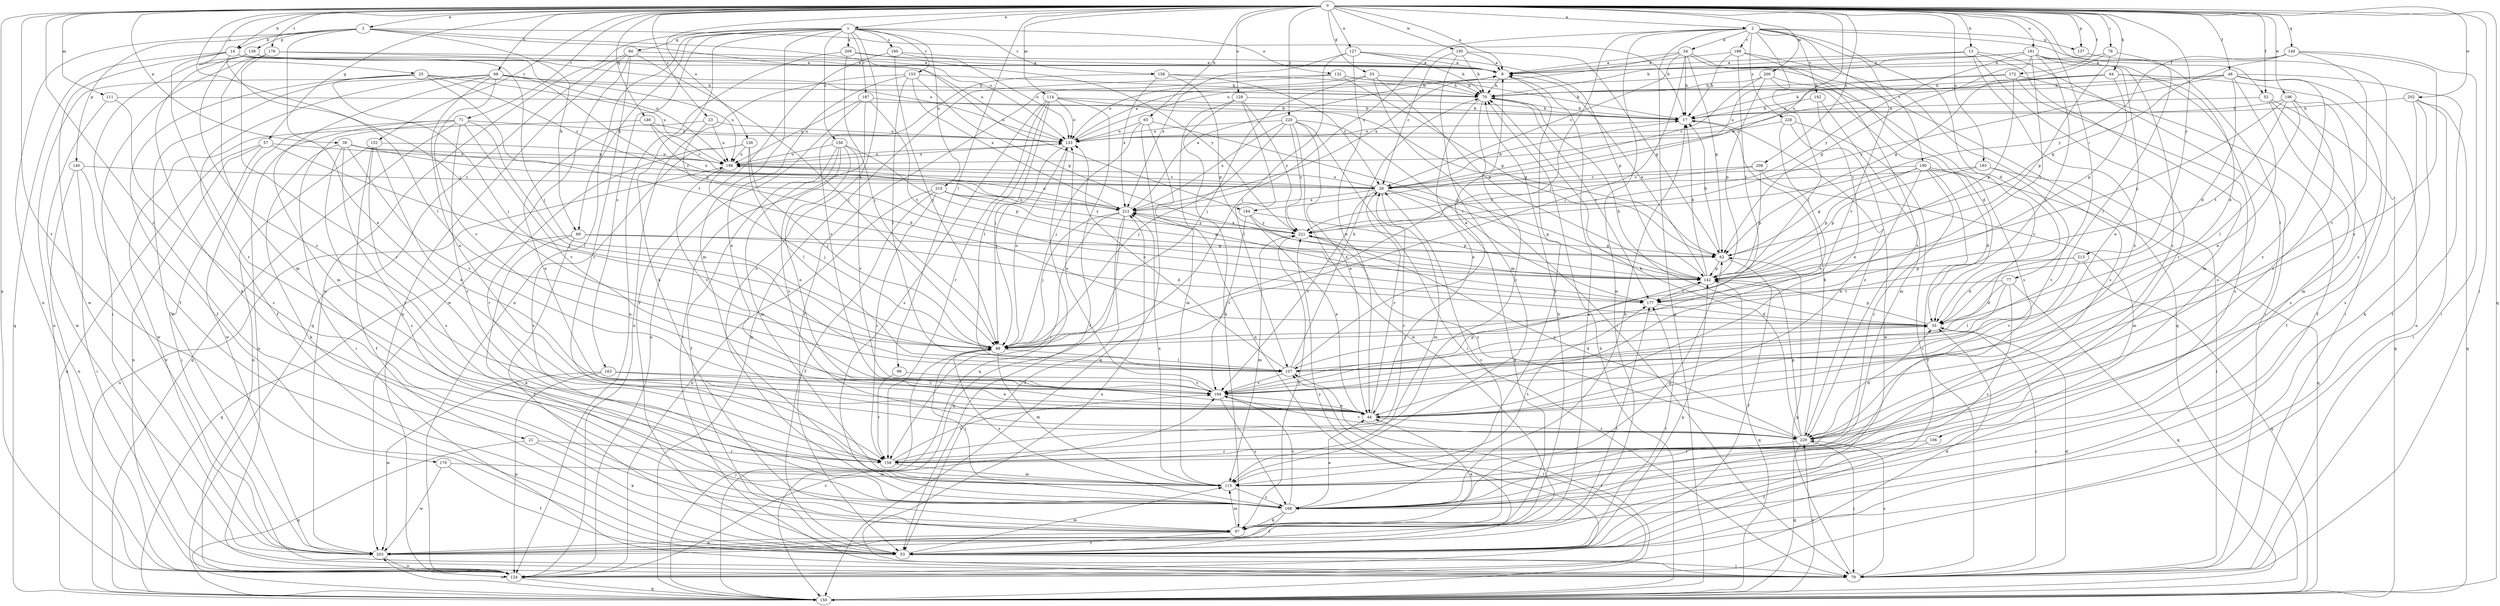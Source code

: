 strict digraph  {
0;
1;
2;
3;
8;
13;
14;
17;
21;
23;
25;
26;
33;
34;
35;
39;
44;
48;
52;
53;
57;
60;
62;
64;
65;
68;
69;
70;
71;
77;
78;
79;
88;
97;
98;
106;
107;
111;
114;
115;
124;
126;
127;
128;
132;
133;
137;
139;
140;
142;
146;
149;
150;
152;
153;
156;
158;
159;
160;
163;
168;
170;
172;
176;
177;
181;
183;
184;
186;
187;
188;
190;
192;
194;
195;
196;
200;
202;
203;
208;
209;
210;
212;
213;
220;
221;
228;
229;
0 -> 1  [label=a];
0 -> 2  [label=a];
0 -> 3  [label=a];
0 -> 8  [label=a];
0 -> 13  [label=b];
0 -> 14  [label=b];
0 -> 21  [label=c];
0 -> 23  [label=c];
0 -> 25  [label=c];
0 -> 33  [label=d];
0 -> 39  [label=e];
0 -> 48  [label=f];
0 -> 52  [label=f];
0 -> 57  [label=g];
0 -> 64  [label=h];
0 -> 65  [label=h];
0 -> 68  [label=h];
0 -> 71  [label=i];
0 -> 77  [label=i];
0 -> 78  [label=i];
0 -> 79  [label=i];
0 -> 88  [label=j];
0 -> 98  [label=l];
0 -> 106  [label=l];
0 -> 111  [label=m];
0 -> 114  [label=m];
0 -> 124  [label=n];
0 -> 126  [label=o];
0 -> 127  [label=o];
0 -> 128  [label=o];
0 -> 137  [label=p];
0 -> 146  [label=q];
0 -> 149  [label=q];
0 -> 150  [label=q];
0 -> 152  [label=r];
0 -> 170  [label=t];
0 -> 172  [label=t];
0 -> 176  [label=t];
0 -> 181  [label=u];
0 -> 183  [label=u];
0 -> 184  [label=u];
0 -> 195  [label=w];
0 -> 196  [label=w];
0 -> 200  [label=w];
0 -> 202  [label=w];
0 -> 208  [label=x];
0 -> 213  [label=y];
0 -> 220  [label=y];
1 -> 60  [label=g];
1 -> 69  [label=h];
1 -> 97  [label=k];
1 -> 115  [label=m];
1 -> 124  [label=n];
1 -> 132  [label=o];
1 -> 153  [label=r];
1 -> 156  [label=r];
1 -> 158  [label=r];
1 -> 160  [label=s];
1 -> 163  [label=s];
1 -> 168  [label=s];
1 -> 187  [label=v];
1 -> 203  [label=w];
1 -> 209  [label=x];
1 -> 210  [label=x];
2 -> 34  [label=d];
2 -> 35  [label=d];
2 -> 52  [label=f];
2 -> 88  [label=j];
2 -> 107  [label=l];
2 -> 137  [label=p];
2 -> 150  [label=q];
2 -> 188  [label=v];
2 -> 190  [label=v];
2 -> 192  [label=v];
2 -> 194  [label=v];
2 -> 203  [label=w];
2 -> 212  [label=x];
2 -> 228  [label=z];
3 -> 14  [label=b];
3 -> 17  [label=b];
3 -> 44  [label=e];
3 -> 69  [label=h];
3 -> 124  [label=n];
3 -> 133  [label=o];
3 -> 139  [label=p];
3 -> 140  [label=p];
3 -> 184  [label=u];
8 -> 70  [label=h];
8 -> 168  [label=s];
13 -> 8  [label=a];
13 -> 70  [label=h];
13 -> 79  [label=i];
13 -> 115  [label=m];
13 -> 159  [label=r];
13 -> 229  [label=z];
14 -> 8  [label=a];
14 -> 88  [label=j];
14 -> 107  [label=l];
14 -> 150  [label=q];
14 -> 159  [label=r];
14 -> 186  [label=u];
14 -> 203  [label=w];
17 -> 133  [label=o];
17 -> 229  [label=z];
21 -> 97  [label=k];
21 -> 150  [label=q];
21 -> 159  [label=r];
23 -> 35  [label=d];
23 -> 44  [label=e];
23 -> 133  [label=o];
23 -> 186  [label=u];
25 -> 26  [label=c];
25 -> 53  [label=f];
25 -> 70  [label=h];
25 -> 88  [label=j];
25 -> 124  [label=n];
25 -> 177  [label=t];
25 -> 186  [label=u];
26 -> 17  [label=b];
26 -> 97  [label=k];
26 -> 115  [label=m];
26 -> 142  [label=p];
26 -> 186  [label=u];
26 -> 194  [label=v];
26 -> 212  [label=x];
33 -> 70  [label=h];
33 -> 79  [label=i];
33 -> 88  [label=j];
33 -> 133  [label=o];
33 -> 142  [label=p];
34 -> 8  [label=a];
34 -> 17  [label=b];
34 -> 26  [label=c];
34 -> 62  [label=g];
34 -> 88  [label=j];
34 -> 150  [label=q];
34 -> 168  [label=s];
34 -> 212  [label=x];
35 -> 70  [label=h];
35 -> 79  [label=i];
35 -> 88  [label=j];
35 -> 142  [label=p];
39 -> 26  [label=c];
39 -> 97  [label=k];
39 -> 159  [label=r];
39 -> 168  [label=s];
39 -> 186  [label=u];
39 -> 194  [label=v];
39 -> 212  [label=x];
44 -> 26  [label=c];
44 -> 229  [label=z];
48 -> 26  [label=c];
48 -> 35  [label=d];
48 -> 44  [label=e];
48 -> 53  [label=f];
48 -> 70  [label=h];
48 -> 124  [label=n];
48 -> 221  [label=y];
48 -> 229  [label=z];
52 -> 17  [label=b];
52 -> 53  [label=f];
52 -> 150  [label=q];
52 -> 168  [label=s];
53 -> 79  [label=i];
53 -> 115  [label=m];
53 -> 142  [label=p];
53 -> 177  [label=t];
53 -> 221  [label=y];
57 -> 79  [label=i];
57 -> 88  [label=j];
57 -> 124  [label=n];
57 -> 150  [label=q];
57 -> 186  [label=u];
60 -> 8  [label=a];
60 -> 88  [label=j];
60 -> 124  [label=n];
60 -> 150  [label=q];
60 -> 159  [label=r];
60 -> 203  [label=w];
62 -> 17  [label=b];
62 -> 53  [label=f];
62 -> 142  [label=p];
64 -> 17  [label=b];
64 -> 35  [label=d];
64 -> 70  [label=h];
64 -> 133  [label=o];
64 -> 142  [label=p];
64 -> 229  [label=z];
65 -> 88  [label=j];
65 -> 115  [label=m];
65 -> 133  [label=o];
65 -> 142  [label=p];
65 -> 150  [label=q];
68 -> 44  [label=e];
68 -> 53  [label=f];
68 -> 70  [label=h];
68 -> 115  [label=m];
68 -> 142  [label=p];
68 -> 186  [label=u];
68 -> 194  [label=v];
68 -> 203  [label=w];
69 -> 35  [label=d];
69 -> 53  [label=f];
69 -> 62  [label=g];
69 -> 97  [label=k];
69 -> 150  [label=q];
70 -> 17  [label=b];
70 -> 44  [label=e];
70 -> 159  [label=r];
70 -> 177  [label=t];
71 -> 79  [label=i];
71 -> 107  [label=l];
71 -> 124  [label=n];
71 -> 133  [label=o];
71 -> 150  [label=q];
71 -> 159  [label=r];
71 -> 194  [label=v];
71 -> 203  [label=w];
77 -> 35  [label=d];
77 -> 107  [label=l];
77 -> 150  [label=q];
77 -> 168  [label=s];
77 -> 177  [label=t];
78 -> 8  [label=a];
78 -> 62  [label=g];
78 -> 107  [label=l];
78 -> 142  [label=p];
79 -> 35  [label=d];
79 -> 62  [label=g];
79 -> 212  [label=x];
79 -> 229  [label=z];
88 -> 107  [label=l];
88 -> 115  [label=m];
88 -> 133  [label=o];
88 -> 168  [label=s];
97 -> 26  [label=c];
97 -> 44  [label=e];
97 -> 53  [label=f];
97 -> 70  [label=h];
97 -> 115  [label=m];
97 -> 203  [label=w];
97 -> 221  [label=y];
98 -> 159  [label=r];
98 -> 194  [label=v];
106 -> 53  [label=f];
106 -> 159  [label=r];
107 -> 8  [label=a];
107 -> 35  [label=d];
107 -> 70  [label=h];
107 -> 133  [label=o];
107 -> 194  [label=v];
111 -> 17  [label=b];
111 -> 168  [label=s];
111 -> 203  [label=w];
114 -> 17  [label=b];
114 -> 53  [label=f];
114 -> 62  [label=g];
114 -> 88  [label=j];
114 -> 107  [label=l];
114 -> 133  [label=o];
114 -> 159  [label=r];
114 -> 168  [label=s];
115 -> 168  [label=s];
115 -> 177  [label=t];
115 -> 212  [label=x];
124 -> 35  [label=d];
124 -> 107  [label=l];
124 -> 150  [label=q];
124 -> 194  [label=v];
126 -> 88  [label=j];
126 -> 107  [label=l];
126 -> 159  [label=r];
126 -> 168  [label=s];
126 -> 186  [label=u];
127 -> 8  [label=a];
127 -> 44  [label=e];
127 -> 70  [label=h];
127 -> 88  [label=j];
127 -> 142  [label=p];
127 -> 212  [label=x];
128 -> 17  [label=b];
128 -> 97  [label=k];
128 -> 107  [label=l];
128 -> 124  [label=n];
128 -> 221  [label=y];
132 -> 17  [label=b];
132 -> 53  [label=f];
132 -> 62  [label=g];
132 -> 70  [label=h];
132 -> 150  [label=q];
133 -> 8  [label=a];
133 -> 88  [label=j];
133 -> 150  [label=q];
133 -> 186  [label=u];
137 -> 79  [label=i];
139 -> 8  [label=a];
139 -> 53  [label=f];
139 -> 97  [label=k];
139 -> 133  [label=o];
139 -> 229  [label=z];
140 -> 26  [label=c];
140 -> 79  [label=i];
140 -> 124  [label=n];
140 -> 203  [label=w];
142 -> 8  [label=a];
142 -> 17  [label=b];
142 -> 150  [label=q];
142 -> 177  [label=t];
146 -> 26  [label=c];
146 -> 133  [label=o];
146 -> 203  [label=w];
146 -> 212  [label=x];
149 -> 8  [label=a];
149 -> 44  [label=e];
149 -> 62  [label=g];
149 -> 79  [label=i];
149 -> 194  [label=v];
149 -> 221  [label=y];
150 -> 70  [label=h];
150 -> 88  [label=j];
150 -> 107  [label=l];
150 -> 186  [label=u];
150 -> 203  [label=w];
150 -> 229  [label=z];
152 -> 44  [label=e];
152 -> 53  [label=f];
152 -> 124  [label=n];
152 -> 168  [label=s];
152 -> 186  [label=u];
153 -> 44  [label=e];
153 -> 62  [label=g];
153 -> 70  [label=h];
153 -> 107  [label=l];
153 -> 124  [label=n];
153 -> 212  [label=x];
156 -> 44  [label=e];
156 -> 53  [label=f];
156 -> 115  [label=m];
156 -> 142  [label=p];
156 -> 186  [label=u];
156 -> 194  [label=v];
156 -> 229  [label=z];
158 -> 26  [label=c];
158 -> 70  [label=h];
158 -> 142  [label=p];
158 -> 194  [label=v];
158 -> 212  [label=x];
159 -> 26  [label=c];
159 -> 115  [label=m];
159 -> 194  [label=v];
160 -> 8  [label=a];
160 -> 53  [label=f];
160 -> 88  [label=j];
160 -> 133  [label=o];
163 -> 44  [label=e];
163 -> 124  [label=n];
163 -> 194  [label=v];
163 -> 203  [label=w];
168 -> 17  [label=b];
168 -> 44  [label=e];
168 -> 53  [label=f];
168 -> 62  [label=g];
168 -> 88  [label=j];
168 -> 97  [label=k];
168 -> 194  [label=v];
170 -> 53  [label=f];
170 -> 115  [label=m];
170 -> 203  [label=w];
172 -> 53  [label=f];
172 -> 70  [label=h];
172 -> 142  [label=p];
172 -> 168  [label=s];
172 -> 186  [label=u];
176 -> 8  [label=a];
176 -> 79  [label=i];
176 -> 115  [label=m];
176 -> 133  [label=o];
176 -> 159  [label=r];
177 -> 35  [label=d];
177 -> 212  [label=x];
181 -> 8  [label=a];
181 -> 44  [label=e];
181 -> 62  [label=g];
181 -> 88  [label=j];
181 -> 133  [label=o];
181 -> 168  [label=s];
181 -> 177  [label=t];
181 -> 221  [label=y];
181 -> 229  [label=z];
183 -> 26  [label=c];
183 -> 79  [label=i];
183 -> 142  [label=p];
183 -> 194  [label=v];
184 -> 44  [label=e];
184 -> 142  [label=p];
184 -> 194  [label=v];
184 -> 221  [label=y];
186 -> 26  [label=c];
186 -> 88  [label=j];
186 -> 133  [label=o];
186 -> 194  [label=v];
187 -> 17  [label=b];
187 -> 79  [label=i];
187 -> 124  [label=n];
187 -> 177  [label=t];
187 -> 186  [label=u];
188 -> 8  [label=a];
188 -> 17  [label=b];
188 -> 168  [label=s];
188 -> 177  [label=t];
188 -> 229  [label=z];
190 -> 26  [label=c];
190 -> 35  [label=d];
190 -> 44  [label=e];
190 -> 53  [label=f];
190 -> 62  [label=g];
190 -> 142  [label=p];
190 -> 150  [label=q];
190 -> 159  [label=r];
192 -> 17  [label=b];
192 -> 44  [label=e];
192 -> 115  [label=m];
194 -> 44  [label=e];
194 -> 133  [label=o];
194 -> 142  [label=p];
194 -> 168  [label=s];
195 -> 8  [label=a];
195 -> 26  [label=c];
195 -> 62  [label=g];
195 -> 70  [label=h];
195 -> 115  [label=m];
196 -> 17  [label=b];
196 -> 107  [label=l];
196 -> 115  [label=m];
196 -> 142  [label=p];
196 -> 177  [label=t];
196 -> 229  [label=z];
200 -> 26  [label=c];
200 -> 35  [label=d];
200 -> 70  [label=h];
200 -> 142  [label=p];
200 -> 194  [label=v];
202 -> 17  [label=b];
202 -> 79  [label=i];
202 -> 97  [label=k];
202 -> 150  [label=q];
202 -> 168  [label=s];
203 -> 8  [label=a];
203 -> 124  [label=n];
203 -> 177  [label=t];
208 -> 26  [label=c];
208 -> 115  [label=m];
208 -> 142  [label=p];
208 -> 221  [label=y];
209 -> 8  [label=a];
209 -> 88  [label=j];
209 -> 124  [label=n];
209 -> 221  [label=y];
210 -> 53  [label=f];
210 -> 124  [label=n];
210 -> 142  [label=p];
210 -> 159  [label=r];
210 -> 212  [label=x];
210 -> 221  [label=y];
212 -> 8  [label=a];
212 -> 53  [label=f];
212 -> 88  [label=j];
212 -> 150  [label=q];
212 -> 159  [label=r];
212 -> 186  [label=u];
212 -> 221  [label=y];
213 -> 35  [label=d];
213 -> 142  [label=p];
213 -> 150  [label=q];
213 -> 194  [label=v];
220 -> 44  [label=e];
220 -> 79  [label=i];
220 -> 88  [label=j];
220 -> 133  [label=o];
220 -> 177  [label=t];
220 -> 203  [label=w];
220 -> 212  [label=x];
220 -> 221  [label=y];
221 -> 62  [label=g];
221 -> 115  [label=m];
221 -> 212  [label=x];
221 -> 229  [label=z];
228 -> 44  [label=e];
228 -> 79  [label=i];
228 -> 133  [label=o];
228 -> 203  [label=w];
229 -> 17  [label=b];
229 -> 35  [label=d];
229 -> 70  [label=h];
229 -> 79  [label=i];
229 -> 142  [label=p];
229 -> 150  [label=q];
229 -> 159  [label=r];
229 -> 194  [label=v];
229 -> 221  [label=y];
}
